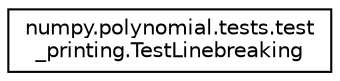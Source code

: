 digraph "Graphical Class Hierarchy"
{
 // LATEX_PDF_SIZE
  edge [fontname="Helvetica",fontsize="10",labelfontname="Helvetica",labelfontsize="10"];
  node [fontname="Helvetica",fontsize="10",shape=record];
  rankdir="LR";
  Node0 [label="numpy.polynomial.tests.test\l_printing.TestLinebreaking",height=0.2,width=0.4,color="black", fillcolor="white", style="filled",URL="$classnumpy_1_1polynomial_1_1tests_1_1test__printing_1_1TestLinebreaking.html",tooltip=" "];
}
